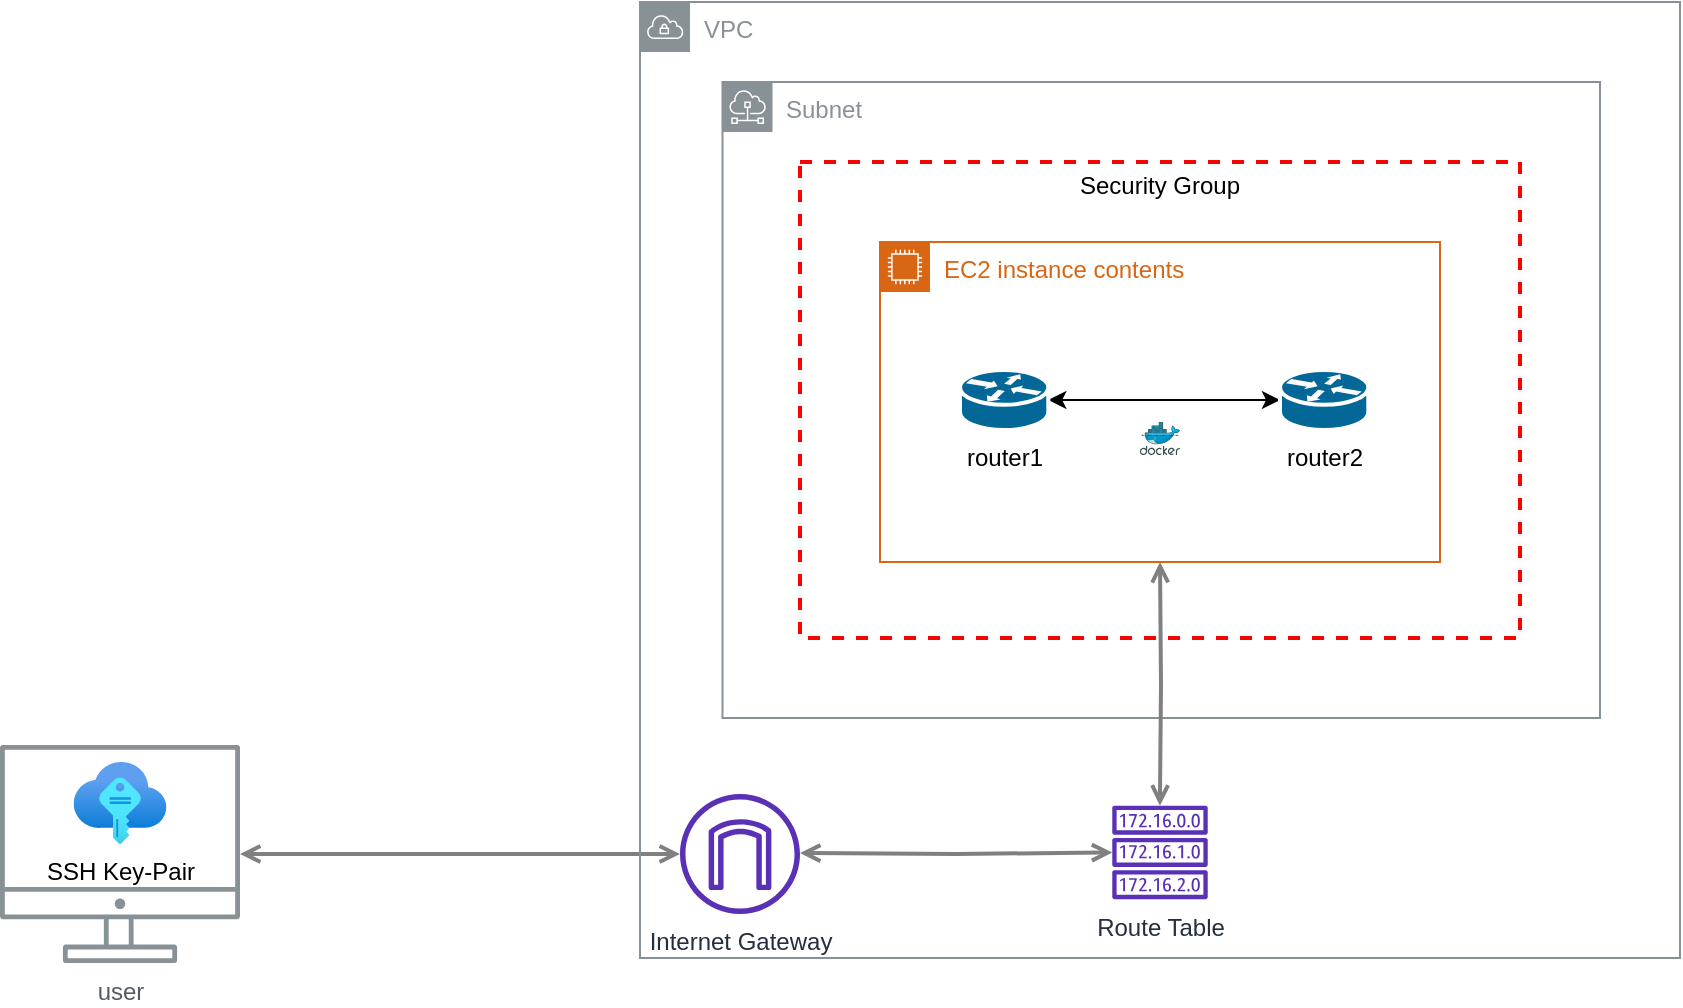 <mxfile version="14.8.0" type="github">
  <diagram id="Ht1M8jgEwFfnCIfOTk4-" name="Page-1">
    <mxGraphModel dx="1953" dy="1119" grid="1" gridSize="10" guides="1" tooltips="1" connect="1" arrows="1" fold="1" page="1" pageScale="1" pageWidth="1169" pageHeight="827" math="0" shadow="0">
      <root>
        <mxCell id="0" />
        <mxCell id="1" parent="0" />
        <mxCell id="xAl2Xru6v9woUS7dk4dZ-10" value="Security Group" style="fontStyle=0;verticalAlign=top;align=center;spacingTop=-2;fillColor=none;rounded=0;whiteSpace=wrap;html=1;strokeColor=#FF0000;strokeWidth=2;dashed=1;container=1;collapsible=0;expand=0;recursiveResize=0;" vertex="1" parent="1">
          <mxGeometry x="600" y="160" width="360" height="238" as="geometry" />
        </mxCell>
        <mxCell id="xAl2Xru6v9woUS7dk4dZ-14" value="EC2 instance contents" style="points=[[0,0],[0.25,0],[0.5,0],[0.75,0],[1,0],[1,0.25],[1,0.5],[1,0.75],[1,1],[0.75,1],[0.5,1],[0.25,1],[0,1],[0,0.75],[0,0.5],[0,0.25]];outlineConnect=0;gradientColor=none;html=1;whiteSpace=wrap;fontSize=12;fontStyle=0;shape=mxgraph.aws4.group;grIcon=mxgraph.aws4.group_ec2_instance_contents;strokeColor=#D86613;fillColor=none;verticalAlign=top;align=left;spacingLeft=30;fontColor=#D86613;dashed=0;" vertex="1" parent="xAl2Xru6v9woUS7dk4dZ-10">
          <mxGeometry x="40" y="40" width="280" height="160" as="geometry" />
        </mxCell>
        <mxCell id="UEzPUAAOIrF-is8g5C7q-128" style="edgeStyle=orthogonalEdgeStyle;rounded=0;orthogonalLoop=1;jettySize=auto;html=1;startArrow=open;startFill=0;endArrow=open;endFill=0;strokeWidth=2;strokeColor=#808080;" parent="1" source="UEzPUAAOIrF-is8g5C7q-109" target="xAl2Xru6v9woUS7dk4dZ-3" edge="1">
          <mxGeometry relative="1" as="geometry">
            <Array as="points" />
            <mxPoint x="670" y="780" as="targetPoint" />
          </mxGeometry>
        </mxCell>
        <mxCell id="UEzPUAAOIrF-is8g5C7q-109" value="user" style="outlineConnect=0;gradientColor=none;fontColor=#545B64;strokeColor=none;fillColor=#879196;dashed=0;verticalLabelPosition=bottom;verticalAlign=top;align=center;html=1;fontSize=12;fontStyle=0;aspect=fixed;shape=mxgraph.aws4.illustration_desktop;pointerEvents=1;labelBackgroundColor=#ffffff;" parent="1" vertex="1">
          <mxGeometry x="200" y="451.39" width="120" height="109.2" as="geometry" />
        </mxCell>
        <mxCell id="xAl2Xru6v9woUS7dk4dZ-15" value="VPC" style="outlineConnect=0;gradientColor=none;html=1;whiteSpace=wrap;fontSize=12;fontStyle=0;shape=mxgraph.aws4.group;grIcon=mxgraph.aws4.group_vpc;strokeColor=#879196;fillColor=none;verticalAlign=top;align=left;spacingLeft=30;fontColor=#879196;dashed=0;" vertex="1" parent="1">
          <mxGeometry x="520" y="80" width="520" height="478" as="geometry" />
        </mxCell>
        <mxCell id="xAl2Xru6v9woUS7dk4dZ-16" value="Subnet" style="outlineConnect=0;gradientColor=none;html=1;whiteSpace=wrap;fontSize=12;fontStyle=0;shape=mxgraph.aws4.group;grIcon=mxgraph.aws4.group_subnet;strokeColor=#879196;fillColor=none;verticalAlign=top;align=left;spacingLeft=30;fontColor=#879196;dashed=0;" vertex="1" parent="1">
          <mxGeometry x="561.25" y="120" width="438.75" height="318" as="geometry" />
        </mxCell>
        <mxCell id="xAl2Xru6v9woUS7dk4dZ-3" value="Internet Gateway" style="outlineConnect=0;fontColor=#232F3E;gradientColor=none;fillColor=#5A30B5;strokeColor=none;dashed=0;verticalLabelPosition=bottom;verticalAlign=top;align=center;html=1;fontSize=12;fontStyle=0;aspect=fixed;pointerEvents=1;shape=mxgraph.aws4.internet_gateway;" vertex="1" parent="1">
          <mxGeometry x="540" y="475.99" width="60" height="60" as="geometry" />
        </mxCell>
        <mxCell id="xAl2Xru6v9woUS7dk4dZ-5" value="Route Table" style="outlineConnect=0;fontColor=#232F3E;gradientColor=none;fillColor=#5A30B5;strokeColor=none;dashed=0;verticalLabelPosition=bottom;verticalAlign=top;align=center;html=1;fontSize=12;fontStyle=0;aspect=fixed;pointerEvents=1;shape=mxgraph.aws4.route_table;" vertex="1" parent="1">
          <mxGeometry x="756" y="481.83" width="48" height="46.77" as="geometry" />
        </mxCell>
        <mxCell id="xAl2Xru6v9woUS7dk4dZ-12" value="SSH Key-Pair" style="aspect=fixed;html=1;points=[];align=center;image;fontSize=12;image=img/lib/azure2/other/SSH_Keys.svg;" vertex="1" parent="1">
          <mxGeometry x="236.77" y="460" width="46.47" height="41" as="geometry" />
        </mxCell>
        <mxCell id="xAl2Xru6v9woUS7dk4dZ-19" value="" style="rounded=0;orthogonalLoop=1;jettySize=auto;html=1;startArrow=classic;startFill=1;" edge="1" parent="1" source="xAl2Xru6v9woUS7dk4dZ-29" target="xAl2Xru6v9woUS7dk4dZ-28">
          <mxGeometry relative="1" as="geometry">
            <mxPoint x="736.5" y="280" as="sourcePoint" />
            <mxPoint x="823.5" y="280" as="targetPoint" />
          </mxGeometry>
        </mxCell>
        <mxCell id="xAl2Xru6v9woUS7dk4dZ-20" value="" style="aspect=fixed;html=1;points=[];align=center;image;fontSize=12;image=img/lib/mscae/Docker.svg;" vertex="1" parent="1">
          <mxGeometry x="769.94" y="290" width="20.12" height="16.5" as="geometry" />
        </mxCell>
        <mxCell id="xAl2Xru6v9woUS7dk4dZ-23" style="edgeStyle=orthogonalEdgeStyle;rounded=0;orthogonalLoop=1;jettySize=auto;html=1;startArrow=open;startFill=0;endArrow=open;endFill=0;strokeWidth=2;strokeColor=#808080;" edge="1" parent="1" target="xAl2Xru6v9woUS7dk4dZ-5">
          <mxGeometry relative="1" as="geometry">
            <Array as="points" />
            <mxPoint x="600" y="505.49" as="sourcePoint" />
            <mxPoint x="740" y="505" as="targetPoint" />
          </mxGeometry>
        </mxCell>
        <mxCell id="xAl2Xru6v9woUS7dk4dZ-24" style="edgeStyle=orthogonalEdgeStyle;rounded=0;orthogonalLoop=1;jettySize=auto;html=1;startArrow=open;startFill=0;endArrow=open;endFill=0;strokeWidth=2;strokeColor=#808080;" edge="1" parent="1" target="xAl2Xru6v9woUS7dk4dZ-5">
          <mxGeometry relative="1" as="geometry">
            <Array as="points" />
            <mxPoint x="780" y="360" as="sourcePoint" />
            <mxPoint x="781" y="477" as="targetPoint" />
          </mxGeometry>
        </mxCell>
        <mxCell id="xAl2Xru6v9woUS7dk4dZ-28" value="router2" style="shape=mxgraph.cisco.routers.router;html=1;pointerEvents=1;dashed=0;fillColor=#036897;strokeColor=#ffffff;strokeWidth=2;verticalLabelPosition=bottom;verticalAlign=top;align=center;outlineConnect=0;aspect=fixed;" vertex="1" parent="1">
          <mxGeometry x="840" y="264" width="44.15" height="30" as="geometry" />
        </mxCell>
        <mxCell id="xAl2Xru6v9woUS7dk4dZ-29" value="router1" style="shape=mxgraph.cisco.routers.router;html=1;pointerEvents=1;dashed=0;fillColor=#036897;strokeColor=#ffffff;strokeWidth=2;verticalLabelPosition=bottom;verticalAlign=top;align=center;outlineConnect=0;aspect=fixed;" vertex="1" parent="1">
          <mxGeometry x="680" y="264" width="44.15" height="30" as="geometry" />
        </mxCell>
      </root>
    </mxGraphModel>
  </diagram>
</mxfile>
